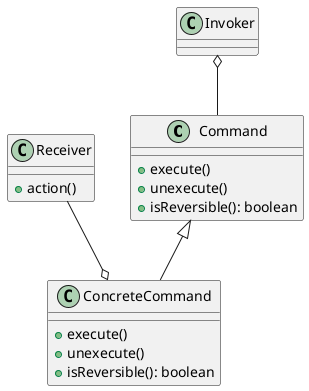 @startuml

class Command {
+ execute()
+ unexecute()
+ isReversible(): boolean
}

class ConcreteCommand {
+ execute()
+ unexecute()
+ isReversible(): boolean
}

class Receiver {
+ action()
}

Invoker o-- Command
Command <|-- ConcreteCommand
Receiver --o ConcreteCommand

@enduml